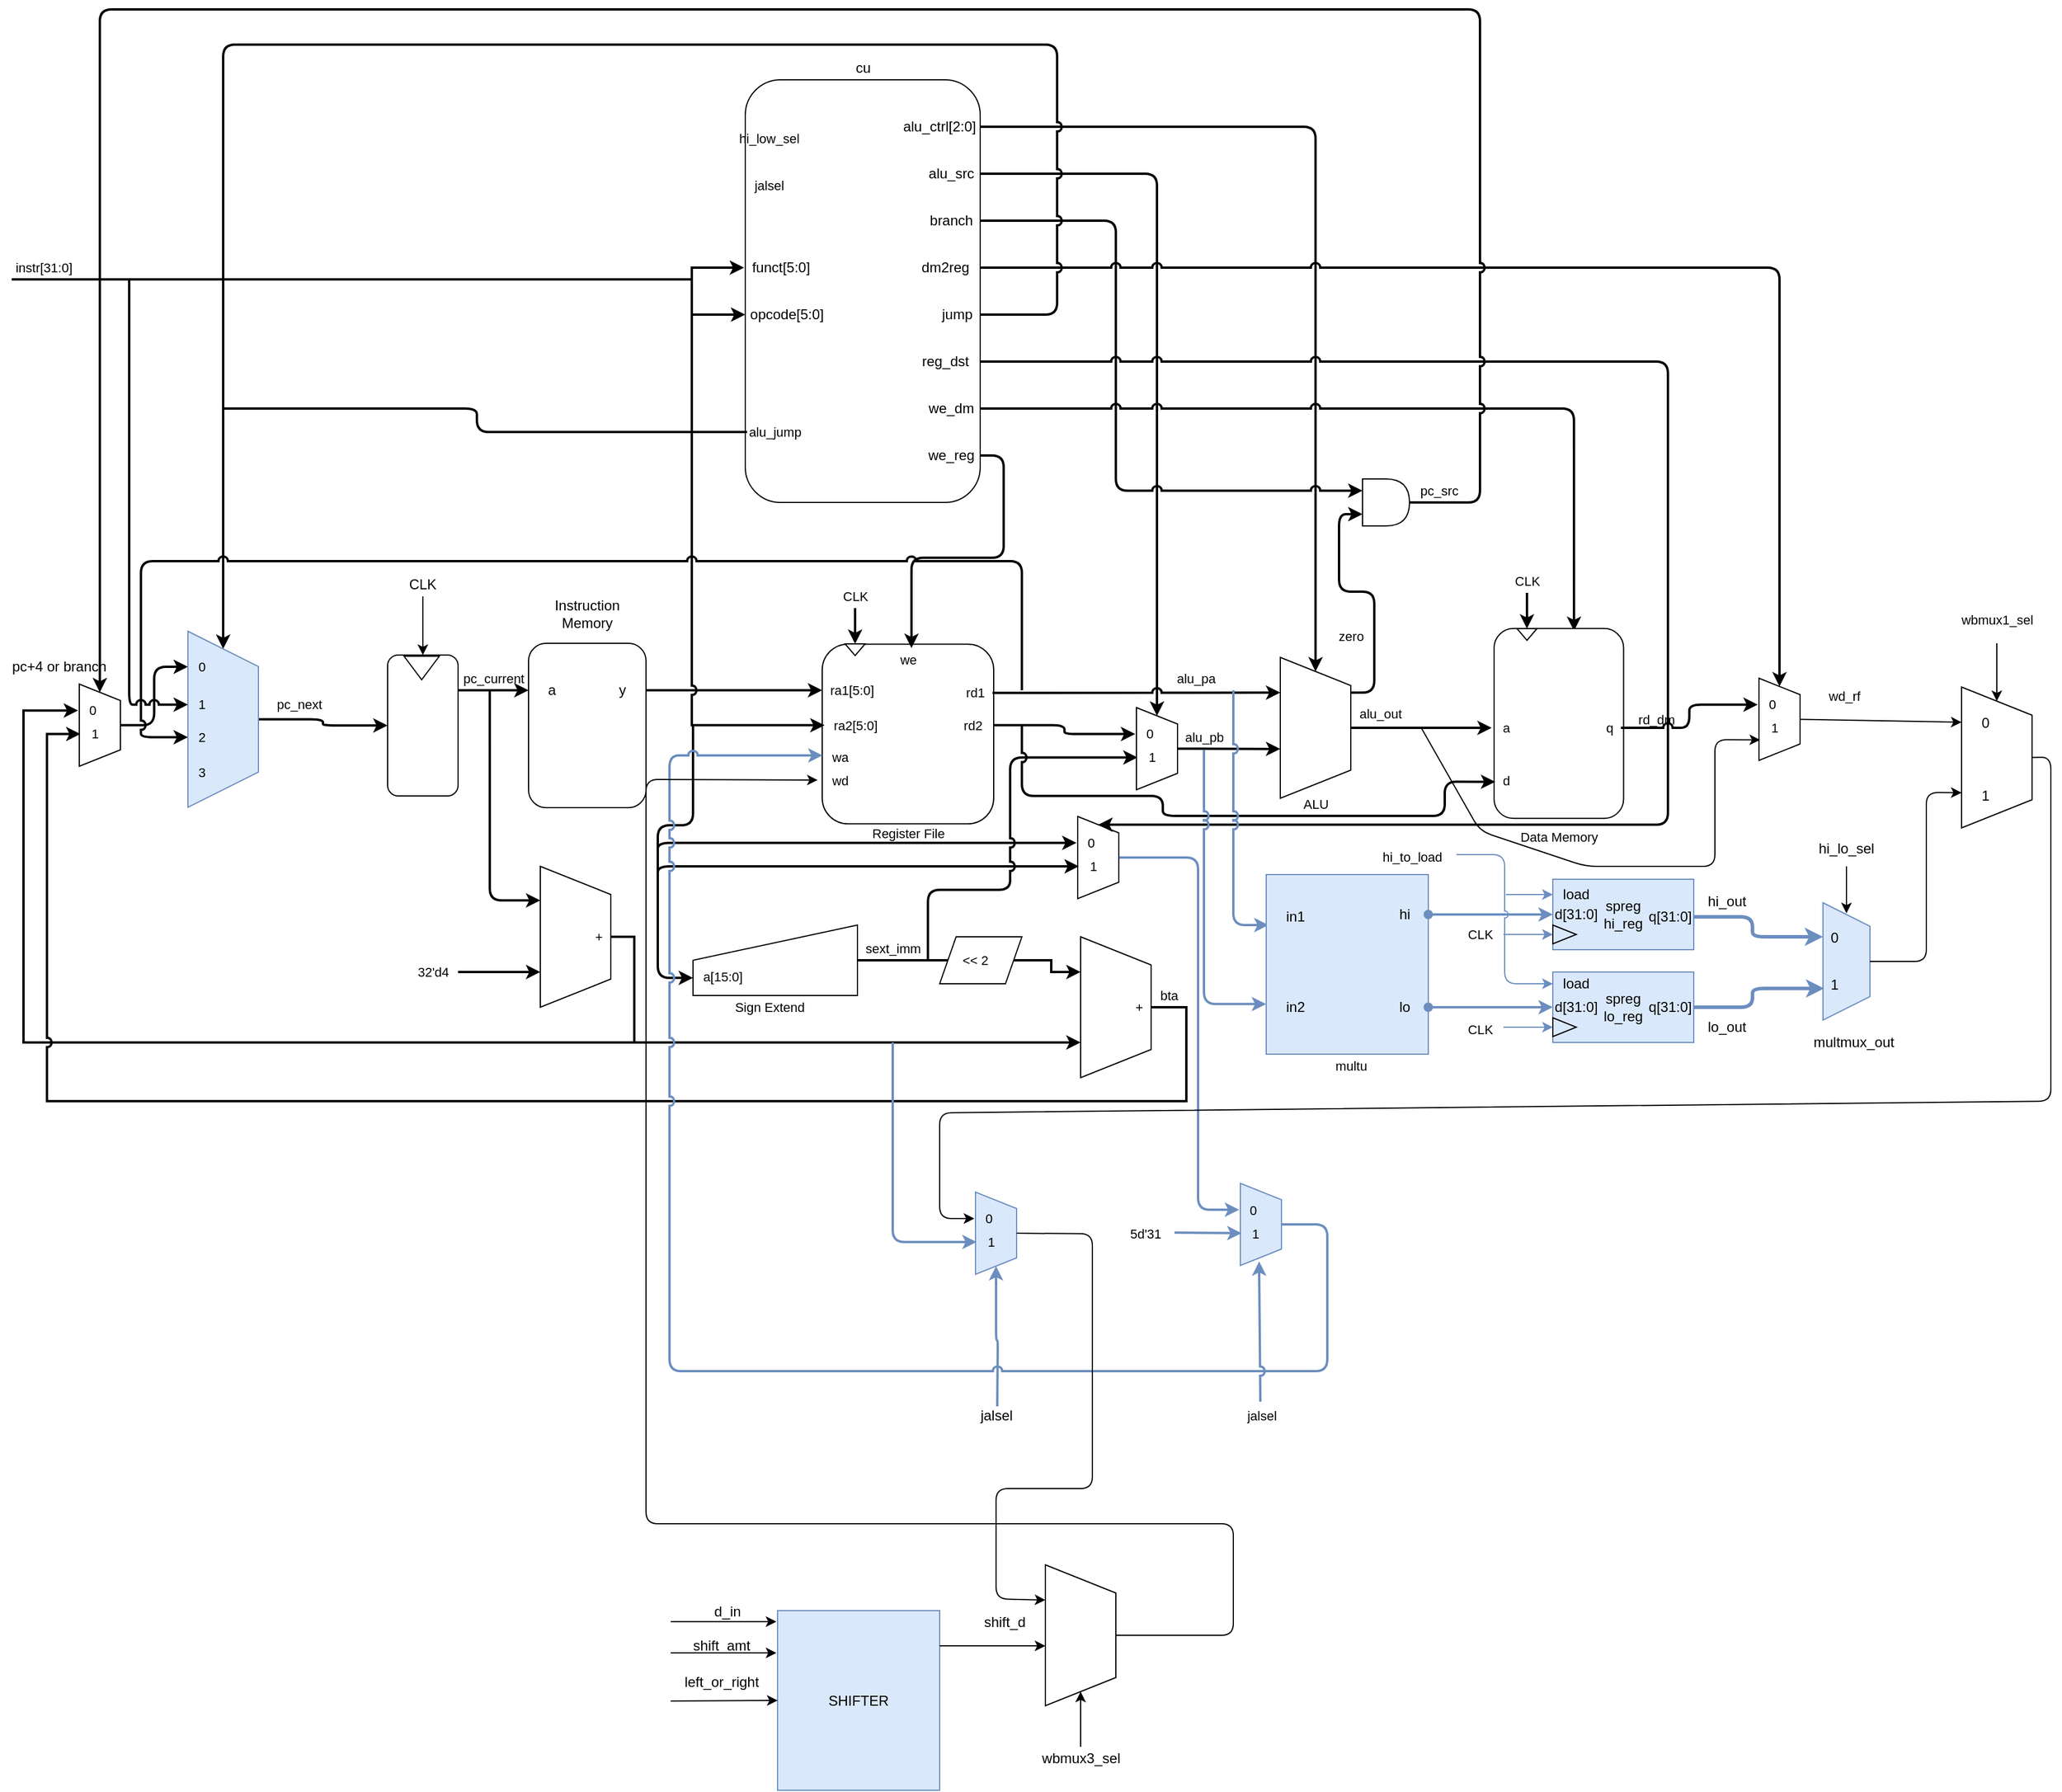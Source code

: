 <mxfile version="12.9.11" type="device"><diagram id="Qqzkfsl3uSZRY-4dfbCz" name="Page-1"><mxGraphModel dx="3558" dy="2420" grid="1" gridSize="10" guides="1" tooltips="1" connect="1" arrows="1" fold="1" page="1" pageScale="1" pageWidth="850" pageHeight="1100" math="0" shadow="0"><root><mxCell id="0"/><mxCell id="1" parent="0"/><mxCell id="nF-p8ZuVIrzD85ses4ne-1" value="" style="rounded=1;whiteSpace=wrap;html=1;rotation=90;horizontal=0;" parent="1" vertex="1"><mxGeometry x="270" y="260" width="140" height="100" as="geometry"/></mxCell><mxCell id="nF-p8ZuVIrzD85ses4ne-2" value="Instruction Memory" style="text;html=1;strokeColor=none;fillColor=none;align=center;verticalAlign=middle;whiteSpace=wrap;rounded=0;" parent="1" vertex="1"><mxGeometry x="305" y="200" width="70" height="30" as="geometry"/></mxCell><mxCell id="nF-p8ZuVIrzD85ses4ne-5" value="a" style="text;html=1;strokeColor=none;fillColor=none;align=center;verticalAlign=middle;whiteSpace=wrap;rounded=0;" parent="1" vertex="1"><mxGeometry x="290" y="270" width="40" height="20" as="geometry"/></mxCell><mxCell id="nF-p8ZuVIrzD85ses4ne-50" style="edgeStyle=orthogonalEdgeStyle;rounded=0;jumpStyle=arc;orthogonalLoop=1;jettySize=auto;html=1;exitX=1;exitY=0.5;exitDx=0;exitDy=0;startArrow=none;startFill=0;endArrow=classic;endFill=1;strokeWidth=2;fontSize=11;" parent="1" source="nF-p8ZuVIrzD85ses4ne-6" target="nF-p8ZuVIrzD85ses4ne-29" edge="1"><mxGeometry relative="1" as="geometry"/></mxCell><mxCell id="nF-p8ZuVIrzD85ses4ne-6" value="y" style="text;html=1;strokeColor=none;fillColor=none;align=center;verticalAlign=middle;whiteSpace=wrap;rounded=0;" parent="1" vertex="1"><mxGeometry x="350" y="270" width="40" height="20" as="geometry"/></mxCell><mxCell id="nF-p8ZuVIrzD85ses4ne-11" style="edgeStyle=orthogonalEdgeStyle;rounded=0;orthogonalLoop=1;jettySize=auto;html=1;exitX=0.25;exitY=0;exitDx=0;exitDy=0;entryX=0;entryY=0.5;entryDx=0;entryDy=0;fontSize=11;strokeWidth=2;" parent="1" source="nF-p8ZuVIrzD85ses4ne-7" target="nF-p8ZuVIrzD85ses4ne-5" edge="1"><mxGeometry relative="1" as="geometry"/></mxCell><mxCell id="nF-p8ZuVIrzD85ses4ne-7" value="" style="rounded=1;whiteSpace=wrap;html=1;rotation=90;" parent="1" vertex="1"><mxGeometry x="140" y="280" width="120" height="60" as="geometry"/></mxCell><mxCell id="nF-p8ZuVIrzD85ses4ne-8" value="" style="triangle;whiteSpace=wrap;html=1;rotation=90;" parent="1" vertex="1"><mxGeometry x="189" y="246" width="20" height="30" as="geometry"/></mxCell><mxCell id="nF-p8ZuVIrzD85ses4ne-9" value="" style="endArrow=classic;html=1;entryX=0;entryY=0.5;entryDx=0;entryDy=0;" parent="1" target="nF-p8ZuVIrzD85ses4ne-7" edge="1"><mxGeometry width="50" height="50" relative="1" as="geometry"><mxPoint x="200" y="200" as="sourcePoint"/><mxPoint x="190" y="140" as="targetPoint"/></mxGeometry></mxCell><mxCell id="nF-p8ZuVIrzD85ses4ne-10" value="CLK" style="text;html=1;strokeColor=none;fillColor=none;align=center;verticalAlign=middle;whiteSpace=wrap;rounded=0;" parent="1" vertex="1"><mxGeometry x="180" y="180" width="40" height="20" as="geometry"/></mxCell><mxCell id="nF-p8ZuVIrzD85ses4ne-210" style="edgeStyle=orthogonalEdgeStyle;rounded=1;jumpStyle=arc;orthogonalLoop=1;jettySize=auto;html=1;exitX=0.5;exitY=0;exitDx=0;exitDy=0;entryX=0;entryY=0.5;entryDx=0;entryDy=0;startArrow=none;startFill=0;endArrow=classic;endFill=1;strokeWidth=2;fontSize=11;" parent="1" source="nF-p8ZuVIrzD85ses4ne-12" target="nF-p8ZuVIrzD85ses4ne-206" edge="1"><mxGeometry relative="1" as="geometry"/></mxCell><mxCell id="nF-p8ZuVIrzD85ses4ne-12" value="" style="shape=trapezoid;perimeter=trapezoidPerimeter;whiteSpace=wrap;html=1;fontSize=11;rotation=90;" parent="1" vertex="1"><mxGeometry x="-110" y="292.25" width="70" height="35" as="geometry"/></mxCell><mxCell id="nF-p8ZuVIrzD85ses4ne-13" value="0" style="text;html=1;strokeColor=none;fillColor=none;align=center;verticalAlign=middle;whiteSpace=wrap;rounded=0;fontSize=11;" parent="1" vertex="1"><mxGeometry x="-93.5" y="287.25" width="24" height="20" as="geometry"/></mxCell><mxCell id="nF-p8ZuVIrzD85ses4ne-14" value="1" style="text;html=1;strokeColor=none;fillColor=none;align=center;verticalAlign=middle;whiteSpace=wrap;rounded=0;fontSize=11;" parent="1" vertex="1"><mxGeometry x="-91.5" y="307.25" width="24" height="20" as="geometry"/></mxCell><mxCell id="nF-p8ZuVIrzD85ses4ne-16" value="pc_next" style="text;html=1;strokeColor=none;fillColor=none;align=center;verticalAlign=middle;whiteSpace=wrap;rounded=0;fontSize=11;" parent="1" vertex="1"><mxGeometry x="70" y="282" width="50" height="20" as="geometry"/></mxCell><mxCell id="nF-p8ZuVIrzD85ses4ne-17" value="pc_current" style="text;html=1;align=center;verticalAlign=middle;resizable=0;points=[];autosize=1;fontSize=11;" parent="1" vertex="1"><mxGeometry x="225" y="260" width="70" height="20" as="geometry"/></mxCell><mxCell id="nF-p8ZuVIrzD85ses4ne-20" style="edgeStyle=orthogonalEdgeStyle;rounded=0;orthogonalLoop=1;jettySize=auto;html=1;exitX=0.75;exitY=1;exitDx=0;exitDy=0;strokeWidth=2;fontSize=11;endArrow=none;endFill=0;startArrow=classic;startFill=1;" parent="1" source="nF-p8ZuVIrzD85ses4ne-18" edge="1"><mxGeometry relative="1" as="geometry"><mxPoint x="230" y="520" as="targetPoint"/></mxGeometry></mxCell><mxCell id="nF-p8ZuVIrzD85ses4ne-18" value="" style="shape=trapezoid;perimeter=trapezoidPerimeter;whiteSpace=wrap;html=1;fontSize=11;rotation=90;" parent="1" vertex="1"><mxGeometry x="270" y="460" width="120" height="60" as="geometry"/></mxCell><mxCell id="nF-p8ZuVIrzD85ses4ne-19" value="" style="endArrow=classic;html=1;strokeWidth=2;fontSize=11;exitX=0.457;exitY=1.1;exitDx=0;exitDy=0;exitPerimeter=0;entryX=0.25;entryY=1;entryDx=0;entryDy=0;edgeStyle=orthogonalEdgeStyle;" parent="1" edge="1"><mxGeometry width="50" height="50" relative="1" as="geometry"><mxPoint x="256.99" y="281" as="sourcePoint"/><mxPoint x="300" y="459" as="targetPoint"/><Array as="points"><mxPoint x="257" y="459"/></Array></mxGeometry></mxCell><mxCell id="nF-p8ZuVIrzD85ses4ne-21" value="32'd4" style="text;html=1;strokeColor=none;fillColor=none;align=center;verticalAlign=middle;whiteSpace=wrap;rounded=0;fontSize=11;" parent="1" vertex="1"><mxGeometry x="189" y="510" width="40" height="20" as="geometry"/></mxCell><mxCell id="nF-p8ZuVIrzD85ses4ne-23" style="edgeStyle=orthogonalEdgeStyle;rounded=0;orthogonalLoop=1;jettySize=auto;html=1;exitX=1;exitY=0.5;exitDx=0;exitDy=0;startArrow=none;startFill=0;endArrow=classic;endFill=1;strokeWidth=2;fontSize=11;entryX=0;entryY=0.5;entryDx=0;entryDy=0;" parent="1" source="nF-p8ZuVIrzD85ses4ne-22" target="nF-p8ZuVIrzD85ses4ne-13" edge="1"><mxGeometry relative="1" as="geometry"><mxPoint x="470" y="590" as="targetPoint"/><Array as="points"><mxPoint x="380" y="490"/><mxPoint x="380" y="580"/><mxPoint x="-140" y="580"/><mxPoint x="-140" y="297"/></Array></mxGeometry></mxCell><mxCell id="nF-p8ZuVIrzD85ses4ne-22" value="+" style="text;html=1;strokeColor=none;fillColor=none;align=center;verticalAlign=middle;whiteSpace=wrap;rounded=0;fontSize=11;" parent="1" vertex="1"><mxGeometry x="340" y="480" width="20" height="20" as="geometry"/></mxCell><mxCell id="nF-p8ZuVIrzD85ses4ne-24" value="" style="shape=trapezoid;perimeter=trapezoidPerimeter;whiteSpace=wrap;html=1;fontSize=11;rotation=90;" parent="1" vertex="1"><mxGeometry x="730" y="520" width="120" height="60" as="geometry"/></mxCell><mxCell id="nF-p8ZuVIrzD85ses4ne-25" value="" style="endArrow=classic;html=1;strokeWidth=2;fontSize=11;entryX=0.75;entryY=1;entryDx=0;entryDy=0;" parent="1" target="nF-p8ZuVIrzD85ses4ne-24" edge="1"><mxGeometry width="50" height="50" relative="1" as="geometry"><mxPoint x="380" y="580" as="sourcePoint"/><mxPoint x="430" y="530" as="targetPoint"/></mxGeometry></mxCell><mxCell id="nF-p8ZuVIrzD85ses4ne-27" style="edgeStyle=orthogonalEdgeStyle;rounded=0;orthogonalLoop=1;jettySize=auto;html=1;exitX=1;exitY=0.5;exitDx=0;exitDy=0;entryX=0;entryY=0.5;entryDx=0;entryDy=0;startArrow=none;startFill=0;endArrow=classic;endFill=1;strokeWidth=2;fontSize=11;jumpStyle=arc;" parent="1" source="nF-p8ZuVIrzD85ses4ne-26" target="nF-p8ZuVIrzD85ses4ne-14" edge="1"><mxGeometry relative="1" as="geometry"><Array as="points"><mxPoint x="850" y="550"/><mxPoint x="850" y="630"/><mxPoint x="-120" y="630"/><mxPoint x="-120" y="317"/></Array></mxGeometry></mxCell><mxCell id="nF-p8ZuVIrzD85ses4ne-26" value="+" style="text;html=1;strokeColor=none;fillColor=none;align=center;verticalAlign=middle;whiteSpace=wrap;rounded=0;fontSize=11;" parent="1" vertex="1"><mxGeometry x="800" y="540" width="20" height="20" as="geometry"/></mxCell><mxCell id="nF-p8ZuVIrzD85ses4ne-28" value="" style="rounded=1;whiteSpace=wrap;html=1;fontSize=11;rotation=90;" parent="1" vertex="1"><mxGeometry x="536.5" y="244.25" width="153" height="146" as="geometry"/></mxCell><mxCell id="nF-p8ZuVIrzD85ses4ne-29" value="ra1[5:0]" style="text;html=1;align=center;verticalAlign=middle;resizable=0;points=[];autosize=1;fontSize=11;" parent="1" vertex="1"><mxGeometry x="540" y="270" width="50" height="20" as="geometry"/></mxCell><mxCell id="nF-p8ZuVIrzD85ses4ne-69" style="edgeStyle=orthogonalEdgeStyle;rounded=0;jumpStyle=arc;orthogonalLoop=1;jettySize=auto;html=1;entryX=0;entryY=0.5;entryDx=0;entryDy=0;startArrow=classic;startFill=1;endArrow=classic;endFill=1;strokeWidth=2;fontSize=11;" parent="1" edge="1"><mxGeometry relative="1" as="geometry"><mxPoint x="542" y="309.8" as="sourcePoint"/><mxPoint x="473.5" y="-80" as="targetPoint"/><Array as="points"><mxPoint x="429" y="310"/><mxPoint x="429" y="-80"/></Array></mxGeometry></mxCell><mxCell id="nF-p8ZuVIrzD85ses4ne-30" value="ra2[5:0]" style="text;html=1;align=center;verticalAlign=middle;resizable=0;points=[];autosize=1;fontSize=11;" parent="1" vertex="1"><mxGeometry x="543" y="299.75" width="50" height="20" as="geometry"/></mxCell><mxCell id="nF-p8ZuVIrzD85ses4ne-36" style="edgeStyle=orthogonalEdgeStyle;rounded=0;jumpStyle=arc;orthogonalLoop=1;jettySize=auto;html=1;exitX=1;exitY=0.5;exitDx=0;exitDy=0;entryX=0;entryY=0.5;entryDx=0;entryDy=0;startArrow=none;startFill=0;endArrow=classic;endFill=1;strokeWidth=2;fontSize=11;" parent="1" source="nF-p8ZuVIrzD85ses4ne-31" target="nF-p8ZuVIrzD85ses4ne-33" edge="1"><mxGeometry relative="1" as="geometry"/></mxCell><mxCell id="nF-p8ZuVIrzD85ses4ne-31" value="" style="shape=manualInput;whiteSpace=wrap;html=1;fontSize=11;" parent="1" vertex="1"><mxGeometry x="430" y="480" width="140" height="60" as="geometry"/></mxCell><mxCell id="nF-p8ZuVIrzD85ses4ne-32" value="Sign Extend" style="text;html=1;align=center;verticalAlign=middle;resizable=0;points=[];autosize=1;fontSize=11;" parent="1" vertex="1"><mxGeometry x="460" y="540" width="70" height="20" as="geometry"/></mxCell><mxCell id="nF-p8ZuVIrzD85ses4ne-37" style="edgeStyle=orthogonalEdgeStyle;rounded=0;jumpStyle=arc;orthogonalLoop=1;jettySize=auto;html=1;exitX=1;exitY=0.5;exitDx=0;exitDy=0;entryX=0.25;entryY=1;entryDx=0;entryDy=0;startArrow=none;startFill=0;endArrow=classic;endFill=1;strokeWidth=2;fontSize=11;" parent="1" source="nF-p8ZuVIrzD85ses4ne-33" target="nF-p8ZuVIrzD85ses4ne-24" edge="1"><mxGeometry relative="1" as="geometry"/></mxCell><mxCell id="nF-p8ZuVIrzD85ses4ne-33" value="" style="shape=parallelogram;perimeter=parallelogramPerimeter;whiteSpace=wrap;html=1;fontSize=11;rotation=-180;" parent="1" vertex="1"><mxGeometry x="640" y="490" width="70" height="40" as="geometry"/></mxCell><mxCell id="nF-p8ZuVIrzD85ses4ne-35" value="sext_imm" style="text;html=1;align=center;verticalAlign=middle;resizable=0;points=[];autosize=1;fontSize=11;" parent="1" vertex="1"><mxGeometry x="570" y="490" width="60" height="20" as="geometry"/></mxCell><mxCell id="nF-p8ZuVIrzD85ses4ne-193" style="edgeStyle=orthogonalEdgeStyle;rounded=1;jumpStyle=arc;orthogonalLoop=1;jettySize=auto;html=1;exitX=0.5;exitY=0;exitDx=0;exitDy=0;entryX=0;entryY=0.5;entryDx=0;entryDy=0;startArrow=none;startFill=0;endArrow=classic;endFill=1;strokeWidth=2;fontSize=11;fillColor=#dae8fc;strokeColor=#6c8ebf;" parent="1" source="nF-p8ZuVIrzD85ses4ne-40" target="nF-p8ZuVIrzD85ses4ne-191" edge="1"><mxGeometry relative="1" as="geometry"><Array as="points"><mxPoint x="860" y="422"/><mxPoint x="860" y="722"/></Array></mxGeometry></mxCell><mxCell id="nF-p8ZuVIrzD85ses4ne-40" value="" style="shape=trapezoid;perimeter=trapezoidPerimeter;whiteSpace=wrap;html=1;fontSize=11;rotation=90;" parent="1" vertex="1"><mxGeometry x="740" y="405" width="70" height="35" as="geometry"/></mxCell><mxCell id="nF-p8ZuVIrzD85ses4ne-77" style="edgeStyle=orthogonalEdgeStyle;rounded=1;jumpStyle=arc;orthogonalLoop=1;jettySize=auto;html=1;exitX=0;exitY=0.5;exitDx=0;exitDy=0;startArrow=classic;startFill=1;endArrow=none;endFill=0;strokeWidth=2;fontSize=11;" parent="1" source="nF-p8ZuVIrzD85ses4ne-41" edge="1"><mxGeometry relative="1" as="geometry"><mxPoint x="400" y="420" as="targetPoint"/><Array as="points"><mxPoint x="400" y="410"/></Array></mxGeometry></mxCell><mxCell id="nF-p8ZuVIrzD85ses4ne-41" value="0" style="text;html=1;strokeColor=none;fillColor=none;align=center;verticalAlign=middle;whiteSpace=wrap;rounded=0;fontSize=11;" parent="1" vertex="1"><mxGeometry x="756.5" y="400" width="24" height="20" as="geometry"/></mxCell><mxCell id="nF-p8ZuVIrzD85ses4ne-78" style="edgeStyle=orthogonalEdgeStyle;rounded=1;jumpStyle=arc;orthogonalLoop=1;jettySize=auto;html=1;exitX=0;exitY=0.5;exitDx=0;exitDy=0;startArrow=classic;startFill=1;endArrow=none;endFill=0;strokeWidth=2;fontSize=11;" parent="1" source="nF-p8ZuVIrzD85ses4ne-42" edge="1"><mxGeometry relative="1" as="geometry"><mxPoint x="400" y="440" as="targetPoint"/><Array as="points"><mxPoint x="400" y="430"/></Array></mxGeometry></mxCell><mxCell id="nF-p8ZuVIrzD85ses4ne-42" value="1" style="text;html=1;strokeColor=none;fillColor=none;align=center;verticalAlign=middle;whiteSpace=wrap;rounded=0;fontSize=11;" parent="1" vertex="1"><mxGeometry x="758.5" y="420" width="24" height="20" as="geometry"/></mxCell><mxCell id="nF-p8ZuVIrzD85ses4ne-43" value="wa" style="text;html=1;align=center;verticalAlign=middle;resizable=0;points=[];autosize=1;fontSize=11;" parent="1" vertex="1"><mxGeometry x="539.5" y="327.25" width="30" height="20" as="geometry"/></mxCell><mxCell id="nF-p8ZuVIrzD85ses4ne-44" value="wd" style="text;html=1;align=center;verticalAlign=middle;resizable=0;points=[];autosize=1;fontSize=11;" parent="1" vertex="1"><mxGeometry x="540" y="347.25" width="30" height="20" as="geometry"/></mxCell><mxCell id="nF-p8ZuVIrzD85ses4ne-45" value="Register File" style="text;html=1;align=center;verticalAlign=middle;resizable=0;points=[];autosize=1;fontSize=11;" parent="1" vertex="1"><mxGeometry x="573" y="392" width="80" height="20" as="geometry"/></mxCell><mxCell id="nF-p8ZuVIrzD85ses4ne-46" value="we" style="text;html=1;align=center;verticalAlign=middle;resizable=0;points=[];autosize=1;fontSize=11;" parent="1" vertex="1"><mxGeometry x="598" y="244.25" width="30" height="20" as="geometry"/></mxCell><mxCell id="nF-p8ZuVIrzD85ses4ne-47" value="" style="triangle;whiteSpace=wrap;html=1;fontSize=11;rotation=90;" parent="1" vertex="1"><mxGeometry x="563" y="237" width="10" height="17" as="geometry"/></mxCell><mxCell id="nF-p8ZuVIrzD85ses4ne-48" value="" style="endArrow=classic;html=1;strokeWidth=2;fontSize=11;entryX=0;entryY=0.5;entryDx=0;entryDy=0;" parent="1" target="nF-p8ZuVIrzD85ses4ne-47" edge="1"><mxGeometry width="50" height="50" relative="1" as="geometry"><mxPoint x="568" y="210" as="sourcePoint"/><mxPoint x="580" y="150" as="targetPoint"/></mxGeometry></mxCell><mxCell id="nF-p8ZuVIrzD85ses4ne-49" value="CLK" style="text;html=1;align=center;verticalAlign=middle;resizable=0;points=[];autosize=1;fontSize=11;" parent="1" vertex="1"><mxGeometry x="548" y="190" width="40" height="20" as="geometry"/></mxCell><mxCell id="nF-p8ZuVIrzD85ses4ne-56" value="" style="rounded=1;whiteSpace=wrap;html=1;direction=south;" parent="1" vertex="1"><mxGeometry x="474.5" y="-240" width="200" height="360" as="geometry"/></mxCell><mxCell id="nF-p8ZuVIrzD85ses4ne-57" value="cu" style="text;html=1;strokeColor=none;fillColor=none;align=center;verticalAlign=middle;whiteSpace=wrap;rounded=0;" parent="1" vertex="1"><mxGeometry x="554.5" y="-260" width="40" height="20" as="geometry"/></mxCell><mxCell id="nF-p8ZuVIrzD85ses4ne-59" value="funct[5:0]" style="text;html=1;strokeColor=none;fillColor=none;align=center;verticalAlign=middle;whiteSpace=wrap;rounded=0;" parent="1" vertex="1"><mxGeometry x="474.5" y="-90" width="60" height="20" as="geometry"/></mxCell><mxCell id="nF-p8ZuVIrzD85ses4ne-60" value="opcode[5:0]" style="text;html=1;strokeColor=none;fillColor=none;align=center;verticalAlign=middle;whiteSpace=wrap;rounded=0;" parent="1" vertex="1"><mxGeometry x="474.5" y="-50" width="70" height="20" as="geometry"/></mxCell><mxCell id="nF-p8ZuVIrzD85ses4ne-98" style="edgeStyle=orthogonalEdgeStyle;rounded=1;jumpStyle=arc;orthogonalLoop=1;jettySize=auto;html=1;exitX=1;exitY=0.5;exitDx=0;exitDy=0;entryX=0;entryY=0.5;entryDx=0;entryDy=0;startArrow=none;startFill=0;endArrow=classic;endFill=1;strokeWidth=2;fontSize=11;" parent="1" source="nF-p8ZuVIrzD85ses4ne-61" target="nF-p8ZuVIrzD85ses4ne-84" edge="1"><mxGeometry relative="1" as="geometry"/></mxCell><mxCell id="nF-p8ZuVIrzD85ses4ne-61" value="alu_ctrl[2:0]" style="text;html=1;strokeColor=none;fillColor=none;align=center;verticalAlign=middle;whiteSpace=wrap;rounded=0;" parent="1" vertex="1"><mxGeometry x="604.5" y="-210" width="70" height="20" as="geometry"/></mxCell><mxCell id="nF-p8ZuVIrzD85ses4ne-99" style="edgeStyle=orthogonalEdgeStyle;rounded=1;jumpStyle=arc;orthogonalLoop=1;jettySize=auto;html=1;exitX=1;exitY=0.5;exitDx=0;exitDy=0;entryX=0;entryY=0.5;entryDx=0;entryDy=0;startArrow=none;startFill=0;endArrow=classic;endFill=1;strokeWidth=2;fontSize=11;" parent="1" source="nF-p8ZuVIrzD85ses4ne-62" target="nF-p8ZuVIrzD85ses4ne-85" edge="1"><mxGeometry relative="1" as="geometry"/></mxCell><mxCell id="nF-p8ZuVIrzD85ses4ne-62" value="alu_src" style="text;html=1;strokeColor=none;fillColor=none;align=center;verticalAlign=middle;whiteSpace=wrap;rounded=0;" parent="1" vertex="1"><mxGeometry x="624.5" y="-170" width="50" height="20" as="geometry"/></mxCell><mxCell id="nF-p8ZuVIrzD85ses4ne-117" style="edgeStyle=orthogonalEdgeStyle;rounded=1;jumpStyle=arc;orthogonalLoop=1;jettySize=auto;html=1;entryX=0;entryY=0.25;entryDx=0;entryDy=0;startArrow=none;startFill=0;endArrow=classic;endFill=1;strokeWidth=2;fontSize=11;" parent="1" source="nF-p8ZuVIrzD85ses4ne-63" target="nF-p8ZuVIrzD85ses4ne-116" edge="1"><mxGeometry relative="1" as="geometry"><Array as="points"><mxPoint x="790" y="-120"/><mxPoint x="790" y="110"/></Array></mxGeometry></mxCell><mxCell id="nF-p8ZuVIrzD85ses4ne-63" value="branch" style="text;html=1;strokeColor=none;fillColor=none;align=center;verticalAlign=middle;whiteSpace=wrap;rounded=0;" parent="1" vertex="1"><mxGeometry x="624.5" y="-130" width="50" height="20" as="geometry"/></mxCell><mxCell id="nF-p8ZuVIrzD85ses4ne-120" style="edgeStyle=orthogonalEdgeStyle;rounded=1;jumpStyle=arc;orthogonalLoop=1;jettySize=auto;html=1;entryX=0;entryY=0.5;entryDx=0;entryDy=0;startArrow=none;startFill=0;endArrow=classic;endFill=1;strokeWidth=2;fontSize=11;" parent="1" source="nF-p8ZuVIrzD85ses4ne-64" target="nF-p8ZuVIrzD85ses4ne-108" edge="1"><mxGeometry relative="1" as="geometry"/></mxCell><mxCell id="nF-p8ZuVIrzD85ses4ne-64" value="dm2reg" style="text;html=1;strokeColor=none;fillColor=none;align=center;verticalAlign=middle;whiteSpace=wrap;rounded=0;" parent="1" vertex="1"><mxGeometry x="614.5" y="-90" width="60" height="20" as="geometry"/></mxCell><mxCell id="nF-p8ZuVIrzD85ses4ne-203" style="edgeStyle=orthogonalEdgeStyle;rounded=1;jumpStyle=arc;orthogonalLoop=1;jettySize=auto;html=1;startArrow=none;startFill=0;endArrow=classic;endFill=1;strokeWidth=2;fontSize=11;" parent="1" source="nF-p8ZuVIrzD85ses4ne-65" target="nF-p8ZuVIrzD85ses4ne-202" edge="1"><mxGeometry relative="1" as="geometry"><Array as="points"><mxPoint x="740" y="-40"/><mxPoint x="740" y="-270"/><mxPoint x="30" y="-270"/></Array></mxGeometry></mxCell><mxCell id="nF-p8ZuVIrzD85ses4ne-65" value="jump" style="text;html=1;strokeColor=none;fillColor=none;align=center;verticalAlign=middle;whiteSpace=wrap;rounded=0;" parent="1" vertex="1"><mxGeometry x="634.5" y="-50" width="40" height="20" as="geometry"/></mxCell><mxCell id="nF-p8ZuVIrzD85ses4ne-100" style="edgeStyle=orthogonalEdgeStyle;rounded=1;jumpStyle=arc;orthogonalLoop=1;jettySize=auto;html=1;exitX=1;exitY=0.5;exitDx=0;exitDy=0;entryX=0;entryY=0.5;entryDx=0;entryDy=0;startArrow=none;startFill=0;endArrow=classic;endFill=1;strokeWidth=2;fontSize=11;" parent="1" source="nF-p8ZuVIrzD85ses4ne-66" target="nF-p8ZuVIrzD85ses4ne-40" edge="1"><mxGeometry relative="1" as="geometry"><Array as="points"><mxPoint x="1260"/><mxPoint x="1260" y="395"/></Array></mxGeometry></mxCell><mxCell id="nF-p8ZuVIrzD85ses4ne-66" value="reg_dst" style="text;html=1;strokeColor=none;fillColor=none;align=center;verticalAlign=middle;whiteSpace=wrap;rounded=0;" parent="1" vertex="1"><mxGeometry x="614.5" y="-10" width="60" height="20" as="geometry"/></mxCell><mxCell id="nF-p8ZuVIrzD85ses4ne-122" style="edgeStyle=orthogonalEdgeStyle;rounded=1;jumpStyle=arc;orthogonalLoop=1;jettySize=auto;html=1;exitX=1;exitY=0.5;exitDx=0;exitDy=0;entryX=0.013;entryY=0.383;entryDx=0;entryDy=0;entryPerimeter=0;startArrow=none;startFill=0;endArrow=classic;endFill=1;strokeWidth=2;fontSize=11;" parent="1" source="nF-p8ZuVIrzD85ses4ne-67" target="nF-p8ZuVIrzD85ses4ne-101" edge="1"><mxGeometry relative="1" as="geometry"/></mxCell><mxCell id="nF-p8ZuVIrzD85ses4ne-67" value="we_dm" style="text;html=1;strokeColor=none;fillColor=none;align=center;verticalAlign=middle;whiteSpace=wrap;rounded=0;" parent="1" vertex="1"><mxGeometry x="624.5" y="30" width="50" height="20" as="geometry"/></mxCell><mxCell id="nF-p8ZuVIrzD85ses4ne-91" style="edgeStyle=orthogonalEdgeStyle;rounded=1;jumpStyle=arc;orthogonalLoop=1;jettySize=auto;html=1;exitX=1;exitY=0.5;exitDx=0;exitDy=0;entryX=0.6;entryY=-0.012;entryDx=0;entryDy=0;entryPerimeter=0;startArrow=none;startFill=0;endArrow=classic;endFill=1;strokeWidth=2;fontSize=11;" parent="1" source="nF-p8ZuVIrzD85ses4ne-68" target="nF-p8ZuVIrzD85ses4ne-46" edge="1"><mxGeometry relative="1" as="geometry"/></mxCell><mxCell id="nF-p8ZuVIrzD85ses4ne-68" value="we_reg" style="text;html=1;strokeColor=none;fillColor=none;align=center;verticalAlign=middle;whiteSpace=wrap;rounded=0;" parent="1" vertex="1"><mxGeometry x="624.5" y="70" width="50" height="20" as="geometry"/></mxCell><mxCell id="nF-p8ZuVIrzD85ses4ne-70" value="" style="endArrow=classic;html=1;strokeWidth=2;fontSize=11;entryX=0;entryY=0.5;entryDx=0;entryDy=0;" parent="1" target="nF-p8ZuVIrzD85ses4ne-60" edge="1"><mxGeometry width="50" height="50" relative="1" as="geometry"><mxPoint x="430" y="-40" as="sourcePoint"/><mxPoint x="370" y="-80" as="targetPoint"/></mxGeometry></mxCell><mxCell id="nF-p8ZuVIrzD85ses4ne-71" value="" style="endArrow=classic;html=1;strokeWidth=2;fontSize=11;entryX=0;entryY=0.75;entryDx=0;entryDy=0;edgeStyle=orthogonalEdgeStyle;" parent="1" target="nF-p8ZuVIrzD85ses4ne-31" edge="1"><mxGeometry width="50" height="50" relative="1" as="geometry"><mxPoint x="430" y="310" as="sourcePoint"/><mxPoint x="500" y="340" as="targetPoint"/><Array as="points"><mxPoint x="430" y="395"/><mxPoint x="400" y="395"/><mxPoint x="400" y="525"/></Array></mxGeometry></mxCell><mxCell id="nF-p8ZuVIrzD85ses4ne-72" value="a[15:0]" style="text;html=1;align=center;verticalAlign=middle;resizable=0;points=[];autosize=1;fontSize=11;" parent="1" vertex="1"><mxGeometry x="430" y="514" width="50" height="20" as="geometry"/></mxCell><mxCell id="nF-p8ZuVIrzD85ses4ne-73" value="&amp;lt;&amp;lt; 2" style="text;html=1;align=center;verticalAlign=middle;resizable=0;points=[];autosize=1;fontSize=11;" parent="1" vertex="1"><mxGeometry x="650" y="500" width="40" height="20" as="geometry"/></mxCell><mxCell id="nF-p8ZuVIrzD85ses4ne-76" value="bta" style="text;html=1;align=center;verticalAlign=middle;resizable=0;points=[];autosize=1;fontSize=11;" parent="1" vertex="1"><mxGeometry x="820" y="530" width="30" height="20" as="geometry"/></mxCell><mxCell id="nF-p8ZuVIrzD85ses4ne-88" style="edgeStyle=orthogonalEdgeStyle;rounded=1;jumpStyle=arc;orthogonalLoop=1;jettySize=auto;html=1;entryX=0.25;entryY=1;entryDx=0;entryDy=0;startArrow=none;startFill=0;endArrow=classic;endFill=1;strokeWidth=2;fontSize=11;" parent="1" source="nF-p8ZuVIrzD85ses4ne-80" target="nF-p8ZuVIrzD85ses4ne-84" edge="1"><mxGeometry relative="1" as="geometry"/></mxCell><mxCell id="nF-p8ZuVIrzD85ses4ne-80" value="rd1" style="text;html=1;align=center;verticalAlign=middle;resizable=0;points=[];autosize=1;fontSize=11;" parent="1" vertex="1"><mxGeometry x="655" y="272.25" width="30" height="20" as="geometry"/></mxCell><mxCell id="nF-p8ZuVIrzD85ses4ne-89" style="edgeStyle=orthogonalEdgeStyle;rounded=1;jumpStyle=arc;orthogonalLoop=1;jettySize=auto;html=1;exitX=1;exitY=0.5;exitDx=0;exitDy=0;entryX=0;entryY=0.5;entryDx=0;entryDy=0;startArrow=none;startFill=0;endArrow=classic;endFill=1;strokeWidth=2;fontSize=11;" parent="1" source="nF-p8ZuVIrzD85ses4ne-81" target="nF-p8ZuVIrzD85ses4ne-86" edge="1"><mxGeometry relative="1" as="geometry"/></mxCell><mxCell id="nF-p8ZuVIrzD85ses4ne-81" value="rd2" style="text;html=1;strokeColor=none;fillColor=none;align=center;verticalAlign=middle;whiteSpace=wrap;rounded=0;fontSize=11;" parent="1" vertex="1"><mxGeometry x="651" y="299.75" width="35" height="20" as="geometry"/></mxCell><mxCell id="nF-p8ZuVIrzD85ses4ne-106" style="edgeStyle=orthogonalEdgeStyle;rounded=1;jumpStyle=arc;orthogonalLoop=1;jettySize=auto;html=1;exitX=0.5;exitY=0;exitDx=0;exitDy=0;entryX=-0.1;entryY=0.5;entryDx=0;entryDy=0;entryPerimeter=0;startArrow=none;startFill=0;endArrow=classic;endFill=1;strokeWidth=2;fontSize=11;" parent="1" source="nF-p8ZuVIrzD85ses4ne-84" target="nF-p8ZuVIrzD85ses4ne-105" edge="1"><mxGeometry relative="1" as="geometry"/></mxCell><mxCell id="nF-p8ZuVIrzD85ses4ne-118" style="edgeStyle=orthogonalEdgeStyle;rounded=1;jumpStyle=arc;orthogonalLoop=1;jettySize=auto;html=1;exitX=0.25;exitY=0;exitDx=0;exitDy=0;entryX=0;entryY=0.75;entryDx=0;entryDy=0;startArrow=none;startFill=0;endArrow=classic;endFill=1;strokeWidth=2;fontSize=11;" parent="1" source="nF-p8ZuVIrzD85ses4ne-84" target="nF-p8ZuVIrzD85ses4ne-116" edge="1"><mxGeometry relative="1" as="geometry"/></mxCell><mxCell id="nF-p8ZuVIrzD85ses4ne-84" value="" style="shape=trapezoid;perimeter=trapezoidPerimeter;whiteSpace=wrap;html=1;fontSize=11;rotation=90;" parent="1" vertex="1"><mxGeometry x="900" y="282" width="120" height="60" as="geometry"/></mxCell><mxCell id="nF-p8ZuVIrzD85ses4ne-93" style="edgeStyle=orthogonalEdgeStyle;rounded=1;jumpStyle=arc;orthogonalLoop=1;jettySize=auto;html=1;exitX=0.5;exitY=0;exitDx=0;exitDy=0;entryX=0.65;entryY=1;entryDx=0;entryDy=0;entryPerimeter=0;startArrow=none;startFill=0;endArrow=classic;endFill=1;strokeWidth=2;fontSize=11;" parent="1" source="nF-p8ZuVIrzD85ses4ne-85" target="nF-p8ZuVIrzD85ses4ne-84" edge="1"><mxGeometry relative="1" as="geometry"/></mxCell><mxCell id="nF-p8ZuVIrzD85ses4ne-85" value="" style="shape=trapezoid;perimeter=trapezoidPerimeter;whiteSpace=wrap;html=1;fontSize=11;rotation=90;" parent="1" vertex="1"><mxGeometry x="790" y="312.25" width="70" height="35" as="geometry"/></mxCell><mxCell id="nF-p8ZuVIrzD85ses4ne-86" value="0" style="text;html=1;strokeColor=none;fillColor=none;align=center;verticalAlign=middle;whiteSpace=wrap;rounded=0;fontSize=11;" parent="1" vertex="1"><mxGeometry x="806.5" y="307.25" width="24" height="20" as="geometry"/></mxCell><mxCell id="nF-p8ZuVIrzD85ses4ne-87" value="1" style="text;html=1;strokeColor=none;fillColor=none;align=center;verticalAlign=middle;whiteSpace=wrap;rounded=0;fontSize=11;" parent="1" vertex="1"><mxGeometry x="808.5" y="327.25" width="24" height="20" as="geometry"/></mxCell><mxCell id="nF-p8ZuVIrzD85ses4ne-90" value="" style="endArrow=classic;html=1;strokeWidth=2;fontSize=11;entryX=0;entryY=0.5;entryDx=0;entryDy=0;edgeStyle=orthogonalEdgeStyle;jumpStyle=arc;" parent="1" target="nF-p8ZuVIrzD85ses4ne-87" edge="1"><mxGeometry width="50" height="50" relative="1" as="geometry"><mxPoint x="630" y="510" as="sourcePoint"/><mxPoint x="680" y="460" as="targetPoint"/><Array as="points"><mxPoint x="630" y="450"/><mxPoint x="700" y="450"/><mxPoint x="700" y="337"/></Array></mxGeometry></mxCell><mxCell id="nF-p8ZuVIrzD85ses4ne-94" value="alu_pb" style="text;html=1;align=center;verticalAlign=middle;resizable=0;points=[];autosize=1;fontSize=11;" parent="1" vertex="1"><mxGeometry x="840" y="310" width="50" height="20" as="geometry"/></mxCell><mxCell id="nF-p8ZuVIrzD85ses4ne-96" value="alu_pa" style="text;html=1;align=center;verticalAlign=middle;resizable=0;points=[];autosize=1;fontSize=11;" parent="1" vertex="1"><mxGeometry x="832.5" y="260" width="50" height="20" as="geometry"/></mxCell><mxCell id="nF-p8ZuVIrzD85ses4ne-97" value="ALU" style="text;html=1;align=center;verticalAlign=middle;resizable=0;points=[];autosize=1;fontSize=11;" parent="1" vertex="1"><mxGeometry x="940" y="367.25" width="40" height="20" as="geometry"/></mxCell><mxCell id="nF-p8ZuVIrzD85ses4ne-101" value="" style="rounded=1;whiteSpace=wrap;html=1;fontSize=11;rotation=90;" parent="1" vertex="1"><mxGeometry x="1086.23" y="253.15" width="161.8" height="110.25" as="geometry"/></mxCell><mxCell id="nF-p8ZuVIrzD85ses4ne-102" value="Data Memory" style="text;html=1;align=center;verticalAlign=middle;resizable=0;points=[];autosize=1;fontSize=11;" parent="1" vertex="1"><mxGeometry x="1127.13" y="395" width="80" height="20" as="geometry"/></mxCell><mxCell id="nF-p8ZuVIrzD85ses4ne-103" value="" style="endArrow=classic;html=1;strokeWidth=2;fontSize=11;entryX=0.807;entryY=0.991;entryDx=0;entryDy=0;entryPerimeter=0;edgeStyle=orthogonalEdgeStyle;jumpStyle=arc;" parent="1" target="nF-p8ZuVIrzD85ses4ne-101" edge="1"><mxGeometry width="50" height="50" relative="1" as="geometry"><mxPoint x="710" y="310" as="sourcePoint"/><mxPoint x="950" y="420" as="targetPoint"/><Array as="points"><mxPoint x="710" y="370"/><mxPoint x="830" y="370"/><mxPoint x="830" y="387"/><mxPoint x="1070" y="387"/><mxPoint x="1070" y="358"/></Array></mxGeometry></mxCell><mxCell id="nF-p8ZuVIrzD85ses4ne-104" value="d" style="text;html=1;align=center;verticalAlign=middle;resizable=0;points=[];autosize=1;fontSize=11;" parent="1" vertex="1"><mxGeometry x="1112" y="347.25" width="20" height="20" as="geometry"/></mxCell><mxCell id="nF-p8ZuVIrzD85ses4ne-105" value="a" style="text;html=1;align=center;verticalAlign=middle;resizable=0;points=[];autosize=1;fontSize=11;" parent="1" vertex="1"><mxGeometry x="1112" y="302" width="20" height="20" as="geometry"/></mxCell><mxCell id="nF-p8ZuVIrzD85ses4ne-111" style="edgeStyle=orthogonalEdgeStyle;rounded=1;jumpStyle=arc;orthogonalLoop=1;jettySize=auto;html=1;startArrow=none;startFill=0;endArrow=classic;endFill=1;strokeWidth=2;fontSize=11;entryX=0;entryY=0.5;entryDx=0;entryDy=0;" parent="1" source="nF-p8ZuVIrzD85ses4ne-107" target="nF-p8ZuVIrzD85ses4ne-109" edge="1"><mxGeometry relative="1" as="geometry"><mxPoint x="1330" y="310" as="targetPoint"/></mxGeometry></mxCell><mxCell id="nF-p8ZuVIrzD85ses4ne-107" value="q" style="text;html=1;align=center;verticalAlign=middle;resizable=0;points=[];autosize=1;fontSize=11;" parent="1" vertex="1"><mxGeometry x="1200" y="302" width="20" height="20" as="geometry"/></mxCell><mxCell id="nF-p8ZuVIrzD85ses4ne-108" value="" style="shape=trapezoid;perimeter=trapezoidPerimeter;whiteSpace=wrap;html=1;fontSize=11;rotation=90;" parent="1" vertex="1"><mxGeometry x="1320" y="287.25" width="70" height="35" as="geometry"/></mxCell><mxCell id="nF-p8ZuVIrzD85ses4ne-109" value="0" style="text;html=1;strokeColor=none;fillColor=none;align=center;verticalAlign=middle;whiteSpace=wrap;rounded=0;fontSize=11;" parent="1" vertex="1"><mxGeometry x="1336.5" y="282.25" width="24" height="20" as="geometry"/></mxCell><mxCell id="nF-p8ZuVIrzD85ses4ne-110" value="1" style="text;html=1;strokeColor=none;fillColor=none;align=center;verticalAlign=middle;whiteSpace=wrap;rounded=0;fontSize=11;" parent="1" vertex="1"><mxGeometry x="1338.5" y="302.25" width="24" height="20" as="geometry"/></mxCell><mxCell id="nF-p8ZuVIrzD85ses4ne-113" value="rd_dm" style="text;html=1;align=center;verticalAlign=middle;resizable=0;points=[];autosize=1;fontSize=11;" parent="1" vertex="1"><mxGeometry x="1225" y="294.75" width="50" height="20" as="geometry"/></mxCell><mxCell id="nF-p8ZuVIrzD85ses4ne-115" value="alu_out" style="text;html=1;align=center;verticalAlign=middle;resizable=0;points=[];autosize=1;fontSize=11;" parent="1" vertex="1"><mxGeometry x="990" y="290" width="50" height="20" as="geometry"/></mxCell><mxCell id="nF-p8ZuVIrzD85ses4ne-134" style="edgeStyle=orthogonalEdgeStyle;rounded=1;jumpStyle=arc;orthogonalLoop=1;jettySize=auto;html=1;entryX=0;entryY=0.5;entryDx=0;entryDy=0;startArrow=none;startFill=0;endArrow=classic;endFill=1;strokeWidth=2;fontSize=11;" parent="1" source="nF-p8ZuVIrzD85ses4ne-116" target="nF-p8ZuVIrzD85ses4ne-12" edge="1"><mxGeometry relative="1" as="geometry"><Array as="points"><mxPoint x="1100" y="120"/><mxPoint x="1100" y="-300"/><mxPoint x="-75" y="-300"/></Array></mxGeometry></mxCell><mxCell id="nF-p8ZuVIrzD85ses4ne-116" value="" style="shape=delay;whiteSpace=wrap;html=1;rounded=1;fontSize=11;" parent="1" vertex="1"><mxGeometry x="1000" y="100" width="40" height="40" as="geometry"/></mxCell><mxCell id="nF-p8ZuVIrzD85ses4ne-119" value="zero" style="text;html=1;align=center;verticalAlign=middle;resizable=0;points=[];autosize=1;fontSize=11;" parent="1" vertex="1"><mxGeometry x="970" y="224.25" width="40" height="20" as="geometry"/></mxCell><mxCell id="nF-p8ZuVIrzD85ses4ne-131" value="" style="triangle;whiteSpace=wrap;html=1;fontSize=11;rotation=90;" parent="1" vertex="1"><mxGeometry x="1135" y="224" width="10" height="17" as="geometry"/></mxCell><mxCell id="nF-p8ZuVIrzD85ses4ne-132" value="" style="endArrow=classic;html=1;strokeWidth=2;fontSize=11;entryX=0;entryY=0.5;entryDx=0;entryDy=0;jumpStyle=arc;" parent="1" target="nF-p8ZuVIrzD85ses4ne-131" edge="1"><mxGeometry width="50" height="50" relative="1" as="geometry"><mxPoint x="1140" y="197" as="sourcePoint"/><mxPoint x="1152" y="137" as="targetPoint"/></mxGeometry></mxCell><mxCell id="nF-p8ZuVIrzD85ses4ne-133" value="CLK" style="text;html=1;align=center;verticalAlign=middle;resizable=0;points=[];autosize=1;fontSize=11;" parent="1" vertex="1"><mxGeometry x="1120" y="177" width="40" height="20" as="geometry"/></mxCell><mxCell id="nF-p8ZuVIrzD85ses4ne-135" value="pc_src" style="text;html=1;align=center;verticalAlign=middle;resizable=0;points=[];autosize=1;fontSize=11;" parent="1" vertex="1"><mxGeometry x="1040" y="100" width="50" height="20" as="geometry"/></mxCell><mxCell id="nF-p8ZuVIrzD85ses4ne-136" value="wd_rf" style="text;html=1;align=center;verticalAlign=middle;resizable=0;points=[];autosize=1;fontSize=11;" parent="1" vertex="1"><mxGeometry x="1390" y="274.75" width="40" height="20" as="geometry"/></mxCell><mxCell id="nF-p8ZuVIrzD85ses4ne-140" value="" style="endArrow=classic;html=1;strokeWidth=2;fontSize=11;entryX=0;entryY=0.5;entryDx=0;entryDy=0;entryPerimeter=0;edgeStyle=orthogonalEdgeStyle;jumpStyle=arc;fillColor=#dae8fc;strokeColor=#6c8ebf;" parent="1" edge="1"><mxGeometry width="50" height="50" relative="1" as="geometry"><mxPoint x="890" y="280" as="sourcePoint"/><mxPoint x="920" y="480.0" as="targetPoint"/><Array as="points"><mxPoint x="890" y="280"/><mxPoint x="890" y="480"/></Array></mxGeometry></mxCell><mxCell id="nF-p8ZuVIrzD85ses4ne-141" value="" style="endArrow=classic;html=1;strokeWidth=2;fontSize=11;exitX=0.5;exitY=1.041;exitDx=0;exitDy=0;exitPerimeter=0;entryX=-0.069;entryY=0.665;entryDx=0;entryDy=0;entryPerimeter=0;edgeStyle=orthogonalEdgeStyle;fillColor=#dae8fc;strokeColor=#6c8ebf;jumpStyle=arc;" parent="1" source="nF-p8ZuVIrzD85ses4ne-94" edge="1"><mxGeometry width="50" height="50" relative="1" as="geometry"><mxPoint x="880" y="740" as="sourcePoint"/><mxPoint x="917.93" y="547.3" as="targetPoint"/><Array as="points"><mxPoint x="865" y="547"/></Array></mxGeometry></mxCell><mxCell id="nF-p8ZuVIrzD85ses4ne-142" value="" style="whiteSpace=wrap;html=1;strokeColor=#6c8ebf;strokeWidth=1;fillColor=#dae8fc;align=center;" parent="1" vertex="1"><mxGeometry x="918" y="437" width="138" height="153" as="geometry"/></mxCell><mxCell id="nF-p8ZuVIrzD85ses4ne-143" value="in1" style="text;html=1;strokeColor=none;fillColor=none;align=center;verticalAlign=middle;whiteSpace=wrap;" parent="1" vertex="1"><mxGeometry x="923" y="463" width="40" height="20" as="geometry"/></mxCell><mxCell id="nF-p8ZuVIrzD85ses4ne-144" value="in2" style="text;html=1;strokeColor=none;fillColor=none;align=center;verticalAlign=middle;whiteSpace=wrap;" parent="1" vertex="1"><mxGeometry x="923" y="540" width="40" height="20" as="geometry"/></mxCell><mxCell id="nF-p8ZuVIrzD85ses4ne-145" value="hi" style="text;html=1;strokeColor=none;fillColor=none;align=center;verticalAlign=middle;whiteSpace=wrap;" parent="1" vertex="1"><mxGeometry x="1016" y="461" width="40" height="20" as="geometry"/></mxCell><mxCell id="nF-p8ZuVIrzD85ses4ne-146" value="lo" style="text;html=1;strokeColor=none;fillColor=none;align=center;verticalAlign=middle;whiteSpace=wrap;" parent="1" vertex="1"><mxGeometry x="1016" y="540" width="40" height="20" as="geometry"/></mxCell><mxCell id="nF-p8ZuVIrzD85ses4ne-147" value="spreg&lt;br&gt;hi_reg" style="whiteSpace=wrap;html=1;strokeColor=#6c8ebf;strokeWidth=1;fillColor=#dae8fc;align=center;" parent="1" vertex="1"><mxGeometry x="1162" y="441" width="120" height="60" as="geometry"/></mxCell><mxCell id="nF-p8ZuVIrzD85ses4ne-148" value="spreg&lt;br&gt;lo_reg" style="whiteSpace=wrap;html=1;strokeColor=#6c8ebf;strokeWidth=1;fillColor=#dae8fc;align=center;" parent="1" vertex="1"><mxGeometry x="1162" y="520" width="120" height="60" as="geometry"/></mxCell><mxCell id="nF-p8ZuVIrzD85ses4ne-149" value="" style="triangle;whiteSpace=wrap;html=1;strokeColor=#000000;strokeWidth=1;fillColor=none;gradientColor=none;align=center;" parent="1" vertex="1"><mxGeometry x="1162" y="480" width="20" height="16" as="geometry"/></mxCell><mxCell id="nF-p8ZuVIrzD85ses4ne-150" value="" style="triangle;whiteSpace=wrap;html=1;strokeColor=#000000;strokeWidth=1;fillColor=none;gradientColor=none;align=center;" parent="1" vertex="1"><mxGeometry x="1162" y="559" width="20" height="16" as="geometry"/></mxCell><mxCell id="nF-p8ZuVIrzD85ses4ne-151" style="edgeStyle=none;rounded=0;html=1;exitX=1;exitY=0.5;entryX=0;entryY=0.5;startArrow=oval;startFill=1;endArrow=classic;endFill=1;jettySize=auto;orthogonalLoop=1;strokeColor=#6c8ebf;strokeWidth=2;fillColor=#dae8fc;" parent="1" source="nF-p8ZuVIrzD85ses4ne-145" target="nF-p8ZuVIrzD85ses4ne-147" edge="1"><mxGeometry relative="1" as="geometry"/></mxCell><mxCell id="nF-p8ZuVIrzD85ses4ne-152" style="edgeStyle=none;rounded=0;html=1;exitX=1;exitY=0.5;entryX=0;entryY=0.5;startArrow=oval;startFill=1;endArrow=classic;endFill=1;jettySize=auto;orthogonalLoop=1;strokeColor=#6c8ebf;strokeWidth=2;fillColor=#dae8fc;" parent="1" source="nF-p8ZuVIrzD85ses4ne-146" target="nF-p8ZuVIrzD85ses4ne-148" edge="1"><mxGeometry relative="1" as="geometry"/></mxCell><mxCell id="nF-p8ZuVIrzD85ses4ne-153" value="d[31:0]" style="text;html=1;strokeColor=none;fillColor=none;align=center;verticalAlign=middle;whiteSpace=wrap;" parent="1" vertex="1"><mxGeometry x="1162" y="540" width="40" height="20" as="geometry"/></mxCell><mxCell id="nF-p8ZuVIrzD85ses4ne-154" value="d[31:0]" style="text;html=1;strokeColor=none;fillColor=none;align=center;verticalAlign=middle;whiteSpace=wrap;" parent="1" vertex="1"><mxGeometry x="1162" y="461" width="40" height="20" as="geometry"/></mxCell><mxCell id="nF-p8ZuVIrzD85ses4ne-155" value="q[31:0]" style="text;html=1;strokeColor=none;fillColor=none;align=center;verticalAlign=middle;whiteSpace=wrap;" parent="1" vertex="1"><mxGeometry x="1242" y="463" width="40" height="20" as="geometry"/></mxCell><mxCell id="nF-p8ZuVIrzD85ses4ne-156" value="q[31:0]" style="text;html=1;strokeColor=none;fillColor=none;align=center;verticalAlign=middle;whiteSpace=wrap;" parent="1" vertex="1"><mxGeometry x="1242" y="540" width="40" height="20" as="geometry"/></mxCell><mxCell id="nF-p8ZuVIrzD85ses4ne-157" value="load" style="text;html=1;strokeColor=none;fillColor=none;align=center;verticalAlign=middle;whiteSpace=wrap;" parent="1" vertex="1"><mxGeometry x="1162" y="520" width="40" height="20" as="geometry"/></mxCell><mxCell id="nF-p8ZuVIrzD85ses4ne-158" value="load" style="text;html=1;strokeColor=none;fillColor=none;align=center;verticalAlign=middle;whiteSpace=wrap;" parent="1" vertex="1"><mxGeometry x="1162" y="444" width="40" height="20" as="geometry"/></mxCell><mxCell id="nF-p8ZuVIrzD85ses4ne-159" value="" style="endArrow=classic;html=1;strokeColor=#6c8ebf;strokeWidth=1;entryX=0;entryY=0.5;startArrow=none;startFill=0;fillColor=#dae8fc;" parent="1" target="nF-p8ZuVIrzD85ses4ne-158" edge="1"><mxGeometry width="50" height="50" relative="1" as="geometry"><mxPoint x="1122" y="454" as="sourcePoint"/><mxPoint x="1212" y="363" as="targetPoint"/></mxGeometry></mxCell><mxCell id="nF-p8ZuVIrzD85ses4ne-160" style="edgeStyle=none;rounded=0;html=1;exitX=0;exitY=0.5;startArrow=classic;startFill=1;endArrow=none;endFill=0;jettySize=auto;orthogonalLoop=1;strokeColor=#000000;strokeWidth=1;" parent="1" edge="1"><mxGeometry relative="1" as="geometry"><mxPoint x="1412" y="430" as="targetPoint"/><mxPoint x="1412" y="470" as="sourcePoint"/></mxGeometry></mxCell><mxCell id="nF-p8ZuVIrzD85ses4ne-161" value="" style="shape=trapezoid;whiteSpace=wrap;html=1;strokeColor=#6c8ebf;strokeWidth=1;fillColor=#dae8fc;align=center;rotation=90;" parent="1" vertex="1"><mxGeometry x="1362" y="491" width="100" height="40" as="geometry"/></mxCell><mxCell id="nF-p8ZuVIrzD85ses4ne-162" value="0" style="text;html=1;strokeColor=none;fillColor=none;align=center;verticalAlign=middle;whiteSpace=wrap;" parent="1" vertex="1"><mxGeometry x="1382" y="481" width="40" height="20" as="geometry"/></mxCell><mxCell id="nF-p8ZuVIrzD85ses4ne-163" value="1" style="text;html=1;strokeColor=none;fillColor=none;align=center;verticalAlign=middle;whiteSpace=wrap;" parent="1" vertex="1"><mxGeometry x="1382" y="521" width="40" height="20" as="geometry"/></mxCell><mxCell id="nF-p8ZuVIrzD85ses4ne-164" value="hi_lo_sel" style="text;html=1;strokeColor=none;fillColor=none;align=center;verticalAlign=middle;whiteSpace=wrap;" parent="1" vertex="1"><mxGeometry x="1392" y="405" width="40" height="20" as="geometry"/></mxCell><mxCell id="nF-p8ZuVIrzD85ses4ne-165" style="edgeStyle=none;rounded=1;html=1;exitX=1;exitY=0.5;entryX=0.275;entryY=0.65;entryPerimeter=0;startArrow=none;startFill=0;endArrow=classic;endFill=1;jettySize=auto;orthogonalLoop=1;strokeColor=#6c8ebf;strokeWidth=3;fillColor=#dae8fc;" parent="1" source="nF-p8ZuVIrzD85ses4ne-156" target="nF-p8ZuVIrzD85ses4ne-163" edge="1"><mxGeometry relative="1" as="geometry"><Array as="points"><mxPoint x="1332" y="550"/><mxPoint x="1332" y="534"/></Array></mxGeometry></mxCell><mxCell id="nF-p8ZuVIrzD85ses4ne-166" style="edgeStyle=none;rounded=1;html=1;exitX=1;exitY=0.5;entryX=0.25;entryY=0.45;entryPerimeter=0;startArrow=none;startFill=0;endArrow=classic;endFill=1;jettySize=auto;orthogonalLoop=1;strokeColor=#6c8ebf;strokeWidth=3;fillColor=#dae8fc;" parent="1" source="nF-p8ZuVIrzD85ses4ne-155" target="nF-p8ZuVIrzD85ses4ne-162" edge="1"><mxGeometry relative="1" as="geometry"><Array as="points"><mxPoint x="1332" y="473"/><mxPoint x="1332" y="490"/></Array></mxGeometry></mxCell><mxCell id="nF-p8ZuVIrzD85ses4ne-178" style="edgeStyle=orthogonalEdgeStyle;rounded=1;jumpStyle=arc;orthogonalLoop=1;jettySize=auto;html=1;entryX=0;entryY=0.5;entryDx=0;entryDy=0;startArrow=none;startFill=0;endArrow=classic;endFill=1;strokeWidth=1;fontSize=11;fillColor=#dae8fc;strokeColor=#6c8ebf;" parent="1" target="nF-p8ZuVIrzD85ses4ne-157" edge="1"><mxGeometry relative="1" as="geometry"><mxPoint x="1080" y="420" as="sourcePoint"/><Array as="points"><mxPoint x="1080" y="420"/><mxPoint x="1121" y="420"/><mxPoint x="1121" y="530"/></Array></mxGeometry></mxCell><mxCell id="nF-p8ZuVIrzD85ses4ne-169" value="hi_out" style="text;html=1;resizable=0;points=[];autosize=1;align=left;verticalAlign=top;spacingTop=-4;fontFamily=Helvetica;" parent="1" vertex="1"><mxGeometry x="1292" y="450" width="50" height="20" as="geometry"/></mxCell><mxCell id="nF-p8ZuVIrzD85ses4ne-170" value="lo_out" style="text;html=1;resizable=0;points=[];autosize=1;align=left;verticalAlign=top;spacingTop=-4;fontFamily=Helvetica;" parent="1" vertex="1"><mxGeometry x="1292" y="557" width="50" height="20" as="geometry"/></mxCell><mxCell id="nF-p8ZuVIrzD85ses4ne-171" value="multmux_out&lt;br&gt;" style="text;html=1;resizable=0;points=[];autosize=1;align=left;verticalAlign=top;spacingTop=-4;fontFamily=Helvetica;" parent="1" vertex="1"><mxGeometry x="1382" y="570" width="80" height="20" as="geometry"/></mxCell><mxCell id="nF-p8ZuVIrzD85ses4ne-198" style="edgeStyle=orthogonalEdgeStyle;rounded=1;jumpStyle=arc;orthogonalLoop=1;jettySize=auto;html=1;exitX=1;exitY=0.5;exitDx=0;exitDy=0;startArrow=classic;startFill=1;endArrow=none;endFill=0;strokeWidth=2;fontSize=11;fillColor=#dae8fc;strokeColor=#6c8ebf;" parent="1" source="nF-p8ZuVIrzD85ses4ne-172" edge="1"><mxGeometry relative="1" as="geometry"><mxPoint x="689" y="890" as="targetPoint"/></mxGeometry></mxCell><mxCell id="nF-p8ZuVIrzD85ses4ne-172" value="" style="shape=trapezoid;perimeter=trapezoidPerimeter;whiteSpace=wrap;html=1;fontSize=11;rotation=90;fillColor=#dae8fc;strokeColor=#6c8ebf;" parent="1" vertex="1"><mxGeometry x="653" y="725" width="70" height="35" as="geometry"/></mxCell><mxCell id="nF-p8ZuVIrzD85ses4ne-173" value="0" style="text;html=1;strokeColor=none;fillColor=none;align=center;verticalAlign=middle;whiteSpace=wrap;rounded=0;fontSize=11;" parent="1" vertex="1"><mxGeometry x="669.5" y="720" width="24" height="20" as="geometry"/></mxCell><mxCell id="nF-p8ZuVIrzD85ses4ne-174" value="1" style="text;html=1;strokeColor=none;fillColor=none;align=center;verticalAlign=middle;whiteSpace=wrap;rounded=0;fontSize=11;" parent="1" vertex="1"><mxGeometry x="671.5" y="740" width="24" height="20" as="geometry"/></mxCell><mxCell id="nF-p8ZuVIrzD85ses4ne-175" value="" style="endArrow=classic;html=1;strokeWidth=2;fontSize=11;entryX=0;entryY=0.5;entryDx=0;entryDy=0;edgeStyle=orthogonalEdgeStyle;fillColor=#dae8fc;strokeColor=#6c8ebf;" parent="1" target="nF-p8ZuVIrzD85ses4ne-174" edge="1"><mxGeometry width="50" height="50" relative="1" as="geometry"><mxPoint x="600" y="580" as="sourcePoint"/><mxPoint x="630" y="710" as="targetPoint"/><Array as="points"><mxPoint x="600" y="750"/></Array></mxGeometry></mxCell><mxCell id="nF-p8ZuVIrzD85ses4ne-176" value="multu" style="text;html=1;align=center;verticalAlign=middle;resizable=0;points=[];autosize=1;fontSize=11;" parent="1" vertex="1"><mxGeometry x="970" y="590" width="40" height="20" as="geometry"/></mxCell><mxCell id="nF-p8ZuVIrzD85ses4ne-180" value="" style="endArrow=classic;html=1;strokeWidth=1;fontSize=11;entryX=0;entryY=0.5;entryDx=0;entryDy=0;fillColor=#dae8fc;strokeColor=#6c8ebf;" parent="1" target="nF-p8ZuVIrzD85ses4ne-150" edge="1"><mxGeometry width="50" height="50" relative="1" as="geometry"><mxPoint x="1120" y="567" as="sourcePoint"/><mxPoint x="1090" y="570" as="targetPoint"/></mxGeometry></mxCell><mxCell id="nF-p8ZuVIrzD85ses4ne-182" value="CLK" style="text;html=1;align=center;verticalAlign=middle;resizable=0;points=[];autosize=1;fontSize=11;" parent="1" vertex="1"><mxGeometry x="1080" y="559" width="40" height="20" as="geometry"/></mxCell><mxCell id="nF-p8ZuVIrzD85ses4ne-184" style="edgeStyle=orthogonalEdgeStyle;rounded=1;jumpStyle=arc;orthogonalLoop=1;jettySize=auto;html=1;entryX=0;entryY=0.5;entryDx=0;entryDy=0;startArrow=none;startFill=0;endArrow=classic;endFill=1;strokeWidth=1;fontSize=11;fillColor=#dae8fc;strokeColor=#6c8ebf;" parent="1" source="nF-p8ZuVIrzD85ses4ne-183" target="nF-p8ZuVIrzD85ses4ne-149" edge="1"><mxGeometry relative="1" as="geometry"/></mxCell><mxCell id="nF-p8ZuVIrzD85ses4ne-183" value="CLK" style="text;html=1;align=center;verticalAlign=middle;resizable=0;points=[];autosize=1;fontSize=11;" parent="1" vertex="1"><mxGeometry x="1080" y="478" width="40" height="20" as="geometry"/></mxCell><mxCell id="nF-p8ZuVIrzD85ses4ne-195" style="edgeStyle=orthogonalEdgeStyle;rounded=1;jumpStyle=arc;orthogonalLoop=1;jettySize=auto;html=1;exitX=0.5;exitY=0;exitDx=0;exitDy=0;entryX=0.026;entryY=0.414;entryDx=0;entryDy=0;entryPerimeter=0;startArrow=none;startFill=0;endArrow=classic;endFill=1;strokeWidth=2;fontSize=11;fillColor=#dae8fc;strokeColor=#6c8ebf;" parent="1" source="nF-p8ZuVIrzD85ses4ne-190" target="nF-p8ZuVIrzD85ses4ne-43" edge="1"><mxGeometry relative="1" as="geometry"><Array as="points"><mxPoint x="970" y="735"/><mxPoint x="970" y="860"/><mxPoint x="410" y="860"/><mxPoint x="410" y="336"/></Array></mxGeometry></mxCell><mxCell id="nF-p8ZuVIrzD85ses4ne-190" value="" style="shape=trapezoid;perimeter=trapezoidPerimeter;whiteSpace=wrap;html=1;fontSize=11;rotation=90;fillColor=#dae8fc;strokeColor=#6c8ebf;" parent="1" vertex="1"><mxGeometry x="878.5" y="717.5" width="70" height="35" as="geometry"/></mxCell><mxCell id="nF-p8ZuVIrzD85ses4ne-191" value="0" style="text;html=1;strokeColor=none;fillColor=none;align=center;verticalAlign=middle;whiteSpace=wrap;rounded=0;fontSize=11;" parent="1" vertex="1"><mxGeometry x="895" y="712.5" width="24" height="20" as="geometry"/></mxCell><mxCell id="nF-p8ZuVIrzD85ses4ne-192" value="1" style="text;html=1;strokeColor=none;fillColor=none;align=center;verticalAlign=middle;whiteSpace=wrap;rounded=0;fontSize=11;" parent="1" vertex="1"><mxGeometry x="897" y="732.5" width="24" height="20" as="geometry"/></mxCell><mxCell id="nF-p8ZuVIrzD85ses4ne-196" value="" style="endArrow=classic;html=1;strokeWidth=2;fontSize=11;entryX=0;entryY=0.5;entryDx=0;entryDy=0;fillColor=#dae8fc;strokeColor=#6c8ebf;" parent="1" target="nF-p8ZuVIrzD85ses4ne-192" edge="1"><mxGeometry width="50" height="50" relative="1" as="geometry"><mxPoint x="840" y="742" as="sourcePoint"/><mxPoint x="850" y="760" as="targetPoint"/></mxGeometry></mxCell><mxCell id="nF-p8ZuVIrzD85ses4ne-197" value="5d'31" style="text;html=1;align=center;verticalAlign=middle;resizable=0;points=[];autosize=1;fontSize=11;" parent="1" vertex="1"><mxGeometry x="795" y="732.5" width="40" height="20" as="geometry"/></mxCell><mxCell id="nF-p8ZuVIrzD85ses4ne-199" value="wbmux1_sel" style="text;html=1;align=center;verticalAlign=middle;resizable=0;points=[];autosize=1;fontSize=11;" parent="1" vertex="1"><mxGeometry x="1500" y="210" width="80" height="20" as="geometry"/></mxCell><mxCell id="nF-p8ZuVIrzD85ses4ne-200" value="" style="endArrow=classic;html=1;strokeWidth=2;fontSize=11;entryX=0;entryY=0.5;entryDx=0;entryDy=0;edgeStyle=orthogonalEdgeStyle;jumpStyle=arc;" parent="1" target="nF-p8ZuVIrzD85ses4ne-208" edge="1"><mxGeometry width="50" height="50" relative="1" as="geometry"><mxPoint x="710" y="280" as="sourcePoint"/><mxPoint x="170" y="130" as="targetPoint"/><Array as="points"><mxPoint x="710" y="170"/><mxPoint x="-40" y="170"/><mxPoint x="-40" y="320"/></Array></mxGeometry></mxCell><mxCell id="nF-p8ZuVIrzD85ses4ne-211" style="edgeStyle=orthogonalEdgeStyle;rounded=1;jumpStyle=arc;orthogonalLoop=1;jettySize=auto;html=1;exitX=0.5;exitY=0;exitDx=0;exitDy=0;startArrow=none;startFill=0;endArrow=classic;endFill=1;strokeWidth=2;fontSize=11;" parent="1" source="nF-p8ZuVIrzD85ses4ne-202" target="nF-p8ZuVIrzD85ses4ne-7" edge="1"><mxGeometry relative="1" as="geometry"><Array as="points"><mxPoint x="115" y="305"/></Array></mxGeometry></mxCell><mxCell id="nF-p8ZuVIrzD85ses4ne-202" value="" style="shape=trapezoid;perimeter=trapezoidPerimeter;whiteSpace=wrap;html=1;rounded=0;fontSize=11;rotation=90;comic=0;shadow=0;fillColor=#dae8fc;strokeColor=#6c8ebf;" parent="1" vertex="1"><mxGeometry x="-45" y="274.75" width="150" height="60" as="geometry"/></mxCell><mxCell id="nF-p8ZuVIrzD85ses4ne-206" value="0" style="text;html=1;strokeColor=none;fillColor=none;align=center;verticalAlign=middle;whiteSpace=wrap;rounded=0;fontSize=11;" parent="1" vertex="1"><mxGeometry y="250" width="24" height="20" as="geometry"/></mxCell><mxCell id="nF-p8ZuVIrzD85ses4ne-207" value="1" style="text;html=1;strokeColor=none;fillColor=none;align=center;verticalAlign=middle;whiteSpace=wrap;rounded=0;fontSize=11;" parent="1" vertex="1"><mxGeometry y="282.25" width="24" height="20" as="geometry"/></mxCell><mxCell id="nF-p8ZuVIrzD85ses4ne-208" value="2" style="text;html=1;strokeColor=none;fillColor=none;align=center;verticalAlign=middle;whiteSpace=wrap;rounded=0;fontSize=11;" parent="1" vertex="1"><mxGeometry y="310" width="24" height="20" as="geometry"/></mxCell><mxCell id="nF-p8ZuVIrzD85ses4ne-209" value="3" style="text;html=1;strokeColor=none;fillColor=none;align=center;verticalAlign=middle;whiteSpace=wrap;rounded=0;fontSize=11;" parent="1" vertex="1"><mxGeometry y="340" width="24" height="20" as="geometry"/></mxCell><mxCell id="nF-p8ZuVIrzD85ses4ne-215" value="" style="endArrow=none;html=1;strokeWidth=2;fontSize=11;" parent="1" edge="1"><mxGeometry width="50" height="50" relative="1" as="geometry"><mxPoint x="-150" y="-70" as="sourcePoint"/><mxPoint x="430" y="-70" as="targetPoint"/></mxGeometry></mxCell><mxCell id="nF-p8ZuVIrzD85ses4ne-216" value="instr[31:0]" style="text;html=1;align=center;verticalAlign=middle;resizable=0;points=[];autosize=1;fontSize=11;" parent="1" vertex="1"><mxGeometry x="-153.5" y="-90" width="60" height="20" as="geometry"/></mxCell><mxCell id="nF-p8ZuVIrzD85ses4ne-217" value="" style="endArrow=classic;html=1;strokeWidth=2;fontSize=11;entryX=0;entryY=0.5;entryDx=0;entryDy=0;edgeStyle=orthogonalEdgeStyle;jumpStyle=arc;" parent="1" target="nF-p8ZuVIrzD85ses4ne-207" edge="1"><mxGeometry width="50" height="50" relative="1" as="geometry"><mxPoint x="-50" y="-70" as="sourcePoint"/><mxPoint y="-20" as="targetPoint"/><Array as="points"><mxPoint x="-50" y="-70"/><mxPoint x="-50" y="292"/></Array></mxGeometry></mxCell><mxCell id="nF-p8ZuVIrzD85ses4ne-218" value="" style="endArrow=none;html=1;strokeWidth=2;fontSize=11;exitX=0;exitY=0.5;exitDx=0;exitDy=0;edgeStyle=orthogonalEdgeStyle;" parent="1" edge="1"><mxGeometry width="50" height="50" relative="1" as="geometry"><mxPoint x="476" y="60.0" as="sourcePoint"/><mxPoint x="30" y="40" as="targetPoint"/><Array as="points"><mxPoint x="246" y="60"/><mxPoint x="246" y="40"/></Array></mxGeometry></mxCell><mxCell id="nF-p8ZuVIrzD85ses4ne-219" value="alu_jump" style="text;html=1;strokeColor=none;fillColor=none;align=center;verticalAlign=middle;whiteSpace=wrap;rounded=0;shadow=0;comic=0;fontSize=11;" parent="1" vertex="1"><mxGeometry x="480" y="50" width="40" height="20" as="geometry"/></mxCell><mxCell id="nF-p8ZuVIrzD85ses4ne-220" value="hi_low_sel" style="text;html=1;strokeColor=none;fillColor=none;align=center;verticalAlign=middle;whiteSpace=wrap;rounded=0;shadow=0;comic=0;fontSize=11;" parent="1" vertex="1"><mxGeometry x="475" y="-200" width="40" height="20" as="geometry"/></mxCell><mxCell id="nF-p8ZuVIrzD85ses4ne-221" value="hi_to_load" style="text;html=1;strokeColor=none;fillColor=none;align=center;verticalAlign=middle;whiteSpace=wrap;rounded=0;shadow=0;comic=0;fontSize=11;" parent="1" vertex="1"><mxGeometry x="1005" y="412" width="75" height="20" as="geometry"/></mxCell><mxCell id="nF-p8ZuVIrzD85ses4ne-222" value="jalsel" style="text;html=1;strokeColor=none;fillColor=none;align=center;verticalAlign=middle;whiteSpace=wrap;rounded=0;shadow=0;comic=0;fontSize=11;" parent="1" vertex="1"><mxGeometry x="475" y="-160" width="40" height="20" as="geometry"/></mxCell><mxCell id="nF-p8ZuVIrzD85ses4ne-223" style="edgeStyle=orthogonalEdgeStyle;rounded=1;jumpStyle=arc;orthogonalLoop=1;jettySize=auto;html=1;exitX=1;exitY=0.5;exitDx=0;exitDy=0;startArrow=classic;startFill=1;endArrow=none;endFill=0;strokeWidth=2;fontSize=11;fillColor=#dae8fc;strokeColor=#6c8ebf;" parent="1" edge="1"><mxGeometry relative="1" as="geometry"><mxPoint x="913" y="886.0" as="targetPoint"/><mxPoint x="912.0" y="766.5" as="sourcePoint"/><Array as="points"><mxPoint x="913" y="826"/></Array></mxGeometry></mxCell><mxCell id="nF-p8ZuVIrzD85ses4ne-224" value="jalsel" style="text;html=1;align=center;verticalAlign=middle;resizable=0;points=[];autosize=1;fontSize=11;" parent="1" vertex="1"><mxGeometry x="893.5" y="888" width="40" height="20" as="geometry"/></mxCell><mxCell id="znZuYfoHUsdOCC0KuDe6-1" value="pc+4 or branch&lt;br&gt;" style="text;html=1;align=center;verticalAlign=middle;resizable=0;points=[];autosize=1;" vertex="1" parent="1"><mxGeometry x="-160" y="250" width="100" height="20" as="geometry"/></mxCell><mxCell id="znZuYfoHUsdOCC0KuDe6-4" value="" style="shape=trapezoid;perimeter=trapezoidPerimeter;whiteSpace=wrap;html=1;fontSize=11;rotation=90;" vertex="1" parent="1"><mxGeometry x="1480" y="307.25" width="120" height="60" as="geometry"/></mxCell><mxCell id="znZuYfoHUsdOCC0KuDe6-6" value="" style="endArrow=classic;html=1;exitX=0.5;exitY=0;exitDx=0;exitDy=0;entryX=0.25;entryY=1;entryDx=0;entryDy=0;" edge="1" parent="1" source="nF-p8ZuVIrzD85ses4ne-108" target="znZuYfoHUsdOCC0KuDe6-4"><mxGeometry width="50" height="50" relative="1" as="geometry"><mxPoint x="1450" y="340" as="sourcePoint"/><mxPoint x="1500" y="290" as="targetPoint"/></mxGeometry></mxCell><mxCell id="znZuYfoHUsdOCC0KuDe6-7" value="" style="endArrow=classic;html=1;entryX=0.75;entryY=1;entryDx=0;entryDy=0;exitX=0.5;exitY=0;exitDx=0;exitDy=0;" edge="1" parent="1" source="nF-p8ZuVIrzD85ses4ne-161" target="znZuYfoHUsdOCC0KuDe6-4"><mxGeometry width="50" height="50" relative="1" as="geometry"><mxPoint x="1480" y="540" as="sourcePoint"/><mxPoint x="1530" y="490" as="targetPoint"/><Array as="points"><mxPoint x="1480" y="511"/><mxPoint x="1480" y="367"/></Array></mxGeometry></mxCell><mxCell id="znZuYfoHUsdOCC0KuDe6-8" value="0&lt;br&gt;" style="text;html=1;align=center;verticalAlign=middle;resizable=0;points=[];autosize=1;" vertex="1" parent="1"><mxGeometry x="1520" y="298.28" width="20" height="20" as="geometry"/></mxCell><mxCell id="znZuYfoHUsdOCC0KuDe6-9" value="1" style="text;html=1;align=center;verticalAlign=middle;resizable=0;points=[];autosize=1;" vertex="1" parent="1"><mxGeometry x="1520" y="360" width="20" height="20" as="geometry"/></mxCell><mxCell id="znZuYfoHUsdOCC0KuDe6-10" value="" style="endArrow=classic;html=1;entryX=0;entryY=1;entryDx=0;entryDy=0;" edge="1" parent="1" target="nF-p8ZuVIrzD85ses4ne-110"><mxGeometry width="50" height="50" relative="1" as="geometry"><mxPoint x="1050" y="312" as="sourcePoint"/><mxPoint x="1320" y="360" as="targetPoint"/><Array as="points"><mxPoint x="1100" y="400"/><mxPoint x="1190" y="430"/><mxPoint x="1230" y="430"/><mxPoint x="1300" y="430"/><mxPoint x="1300" y="322"/></Array></mxGeometry></mxCell><mxCell id="znZuYfoHUsdOCC0KuDe6-11" value="" style="endArrow=classic;html=1;entryX=0;entryY=0.5;entryDx=0;entryDy=0;exitX=0.5;exitY=0;exitDx=0;exitDy=0;" edge="1" parent="1" source="znZuYfoHUsdOCC0KuDe6-4" target="nF-p8ZuVIrzD85ses4ne-173"><mxGeometry width="50" height="50" relative="1" as="geometry"><mxPoint x="940" y="660" as="sourcePoint"/><mxPoint x="1370" y="660" as="targetPoint"/><Array as="points"><mxPoint x="1586" y="337"/><mxPoint x="1586" y="630"/><mxPoint x="640" y="640"/><mxPoint x="640" y="730"/></Array></mxGeometry></mxCell><mxCell id="znZuYfoHUsdOCC0KuDe6-12" value="jalsel" style="text;html=1;align=center;verticalAlign=middle;resizable=0;points=[];autosize=1;" vertex="1" parent="1"><mxGeometry x="668" y="888" width="40" height="20" as="geometry"/></mxCell><mxCell id="znZuYfoHUsdOCC0KuDe6-13" value="" style="endArrow=classic;html=1;entryX=0;entryY=0.5;entryDx=0;entryDy=0;" edge="1" parent="1" target="znZuYfoHUsdOCC0KuDe6-4"><mxGeometry width="50" height="50" relative="1" as="geometry"><mxPoint x="1540" y="240" as="sourcePoint"/><mxPoint x="1580" y="200" as="targetPoint"/></mxGeometry></mxCell><mxCell id="znZuYfoHUsdOCC0KuDe6-14" value="SHIFTER" style="whiteSpace=wrap;html=1;strokeColor=#6c8ebf;strokeWidth=1;fillColor=#dae8fc;align=center;" vertex="1" parent="1"><mxGeometry x="502" y="1064" width="138" height="153" as="geometry"/></mxCell><mxCell id="znZuYfoHUsdOCC0KuDe6-15" value="" style="endArrow=classic;html=1;" edge="1" parent="1"><mxGeometry width="50" height="50" relative="1" as="geometry"><mxPoint x="640" y="1094" as="sourcePoint"/><mxPoint x="730" y="1094" as="targetPoint"/></mxGeometry></mxCell><mxCell id="znZuYfoHUsdOCC0KuDe6-16" value="shift_d" style="text;html=1;align=center;verticalAlign=middle;resizable=0;points=[];autosize=1;" vertex="1" parent="1"><mxGeometry x="669.5" y="1064" width="50" height="20" as="geometry"/></mxCell><mxCell id="znZuYfoHUsdOCC0KuDe6-17" value="" style="endArrow=classic;html=1;" edge="1" parent="1"><mxGeometry width="50" height="50" relative="1" as="geometry"><mxPoint x="411" y="1073.41" as="sourcePoint"/><mxPoint x="501.0" y="1073.41" as="targetPoint"/></mxGeometry></mxCell><mxCell id="znZuYfoHUsdOCC0KuDe6-18" value="d_in" style="text;html=1;align=center;verticalAlign=middle;resizable=0;points=[];autosize=1;" vertex="1" parent="1"><mxGeometry x="439" y="1055" width="40" height="20" as="geometry"/></mxCell><mxCell id="znZuYfoHUsdOCC0KuDe6-21" value="" style="endArrow=classic;html=1;" edge="1" parent="1"><mxGeometry width="50" height="50" relative="1" as="geometry"><mxPoint x="411" y="1100" as="sourcePoint"/><mxPoint x="501.0" y="1100" as="targetPoint"/></mxGeometry></mxCell><mxCell id="znZuYfoHUsdOCC0KuDe6-22" value="shift_amt&lt;br&gt;" style="text;html=1;align=center;verticalAlign=middle;resizable=0;points=[];autosize=1;" vertex="1" parent="1"><mxGeometry x="423.5" y="1084" width="60" height="20" as="geometry"/></mxCell><mxCell id="znZuYfoHUsdOCC0KuDe6-24" value="" style="endArrow=classic;html=1;entryX=0;entryY=0.5;entryDx=0;entryDy=0;" edge="1" parent="1" target="znZuYfoHUsdOCC0KuDe6-14"><mxGeometry width="50" height="50" relative="1" as="geometry"><mxPoint x="411" y="1141" as="sourcePoint"/><mxPoint x="471" y="1130" as="targetPoint"/></mxGeometry></mxCell><mxCell id="znZuYfoHUsdOCC0KuDe6-25" value="left_or_right&lt;br&gt;" style="text;html=1;align=center;verticalAlign=middle;resizable=0;points=[];autosize=1;" vertex="1" parent="1"><mxGeometry x="413.5" y="1115" width="80" height="20" as="geometry"/></mxCell><mxCell id="znZuYfoHUsdOCC0KuDe6-28" value="" style="shape=trapezoid;perimeter=trapezoidPerimeter;whiteSpace=wrap;html=1;fontSize=11;rotation=90;" vertex="1" parent="1"><mxGeometry x="700" y="1055" width="120" height="60" as="geometry"/></mxCell><mxCell id="znZuYfoHUsdOCC0KuDe6-29" value="" style="endArrow=classic;html=1;exitX=0.5;exitY=0;exitDx=0;exitDy=0;entryX=0.25;entryY=1;entryDx=0;entryDy=0;" edge="1" parent="1" source="nF-p8ZuVIrzD85ses4ne-172" target="znZuYfoHUsdOCC0KuDe6-28"><mxGeometry width="50" height="50" relative="1" as="geometry"><mxPoint x="710" y="780" as="sourcePoint"/><mxPoint x="760" y="730" as="targetPoint"/><Array as="points"><mxPoint x="770" y="743"/><mxPoint x="770" y="960"/><mxPoint x="688" y="960"/><mxPoint x="688" y="1054"/></Array></mxGeometry></mxCell><mxCell id="znZuYfoHUsdOCC0KuDe6-30" value="" style="endArrow=classic;html=1;entryX=-0.129;entryY=0.461;entryDx=0;entryDy=0;entryPerimeter=0;exitX=0.5;exitY=0;exitDx=0;exitDy=0;" edge="1" parent="1" source="znZuYfoHUsdOCC0KuDe6-28" target="nF-p8ZuVIrzD85ses4ne-44"><mxGeometry width="50" height="50" relative="1" as="geometry"><mxPoint x="810" y="1100" as="sourcePoint"/><mxPoint x="860" y="1050" as="targetPoint"/><Array as="points"><mxPoint x="890" y="1085"/><mxPoint x="890" y="990"/><mxPoint x="390" y="990"/><mxPoint x="390" y="356"/></Array></mxGeometry></mxCell><mxCell id="znZuYfoHUsdOCC0KuDe6-31" value="wbmux3_sel" style="text;html=1;align=center;verticalAlign=middle;resizable=0;points=[];autosize=1;" vertex="1" parent="1"><mxGeometry x="720" y="1180" width="80" height="20" as="geometry"/></mxCell><mxCell id="znZuYfoHUsdOCC0KuDe6-32" value="" style="endArrow=classic;html=1;entryX=1;entryY=0.5;entryDx=0;entryDy=0;" edge="1" parent="1" source="znZuYfoHUsdOCC0KuDe6-31" target="znZuYfoHUsdOCC0KuDe6-28"><mxGeometry width="50" height="50" relative="1" as="geometry"><mxPoint x="730" y="1220" as="sourcePoint"/><mxPoint x="780" y="1170" as="targetPoint"/></mxGeometry></mxCell></root></mxGraphModel></diagram></mxfile>